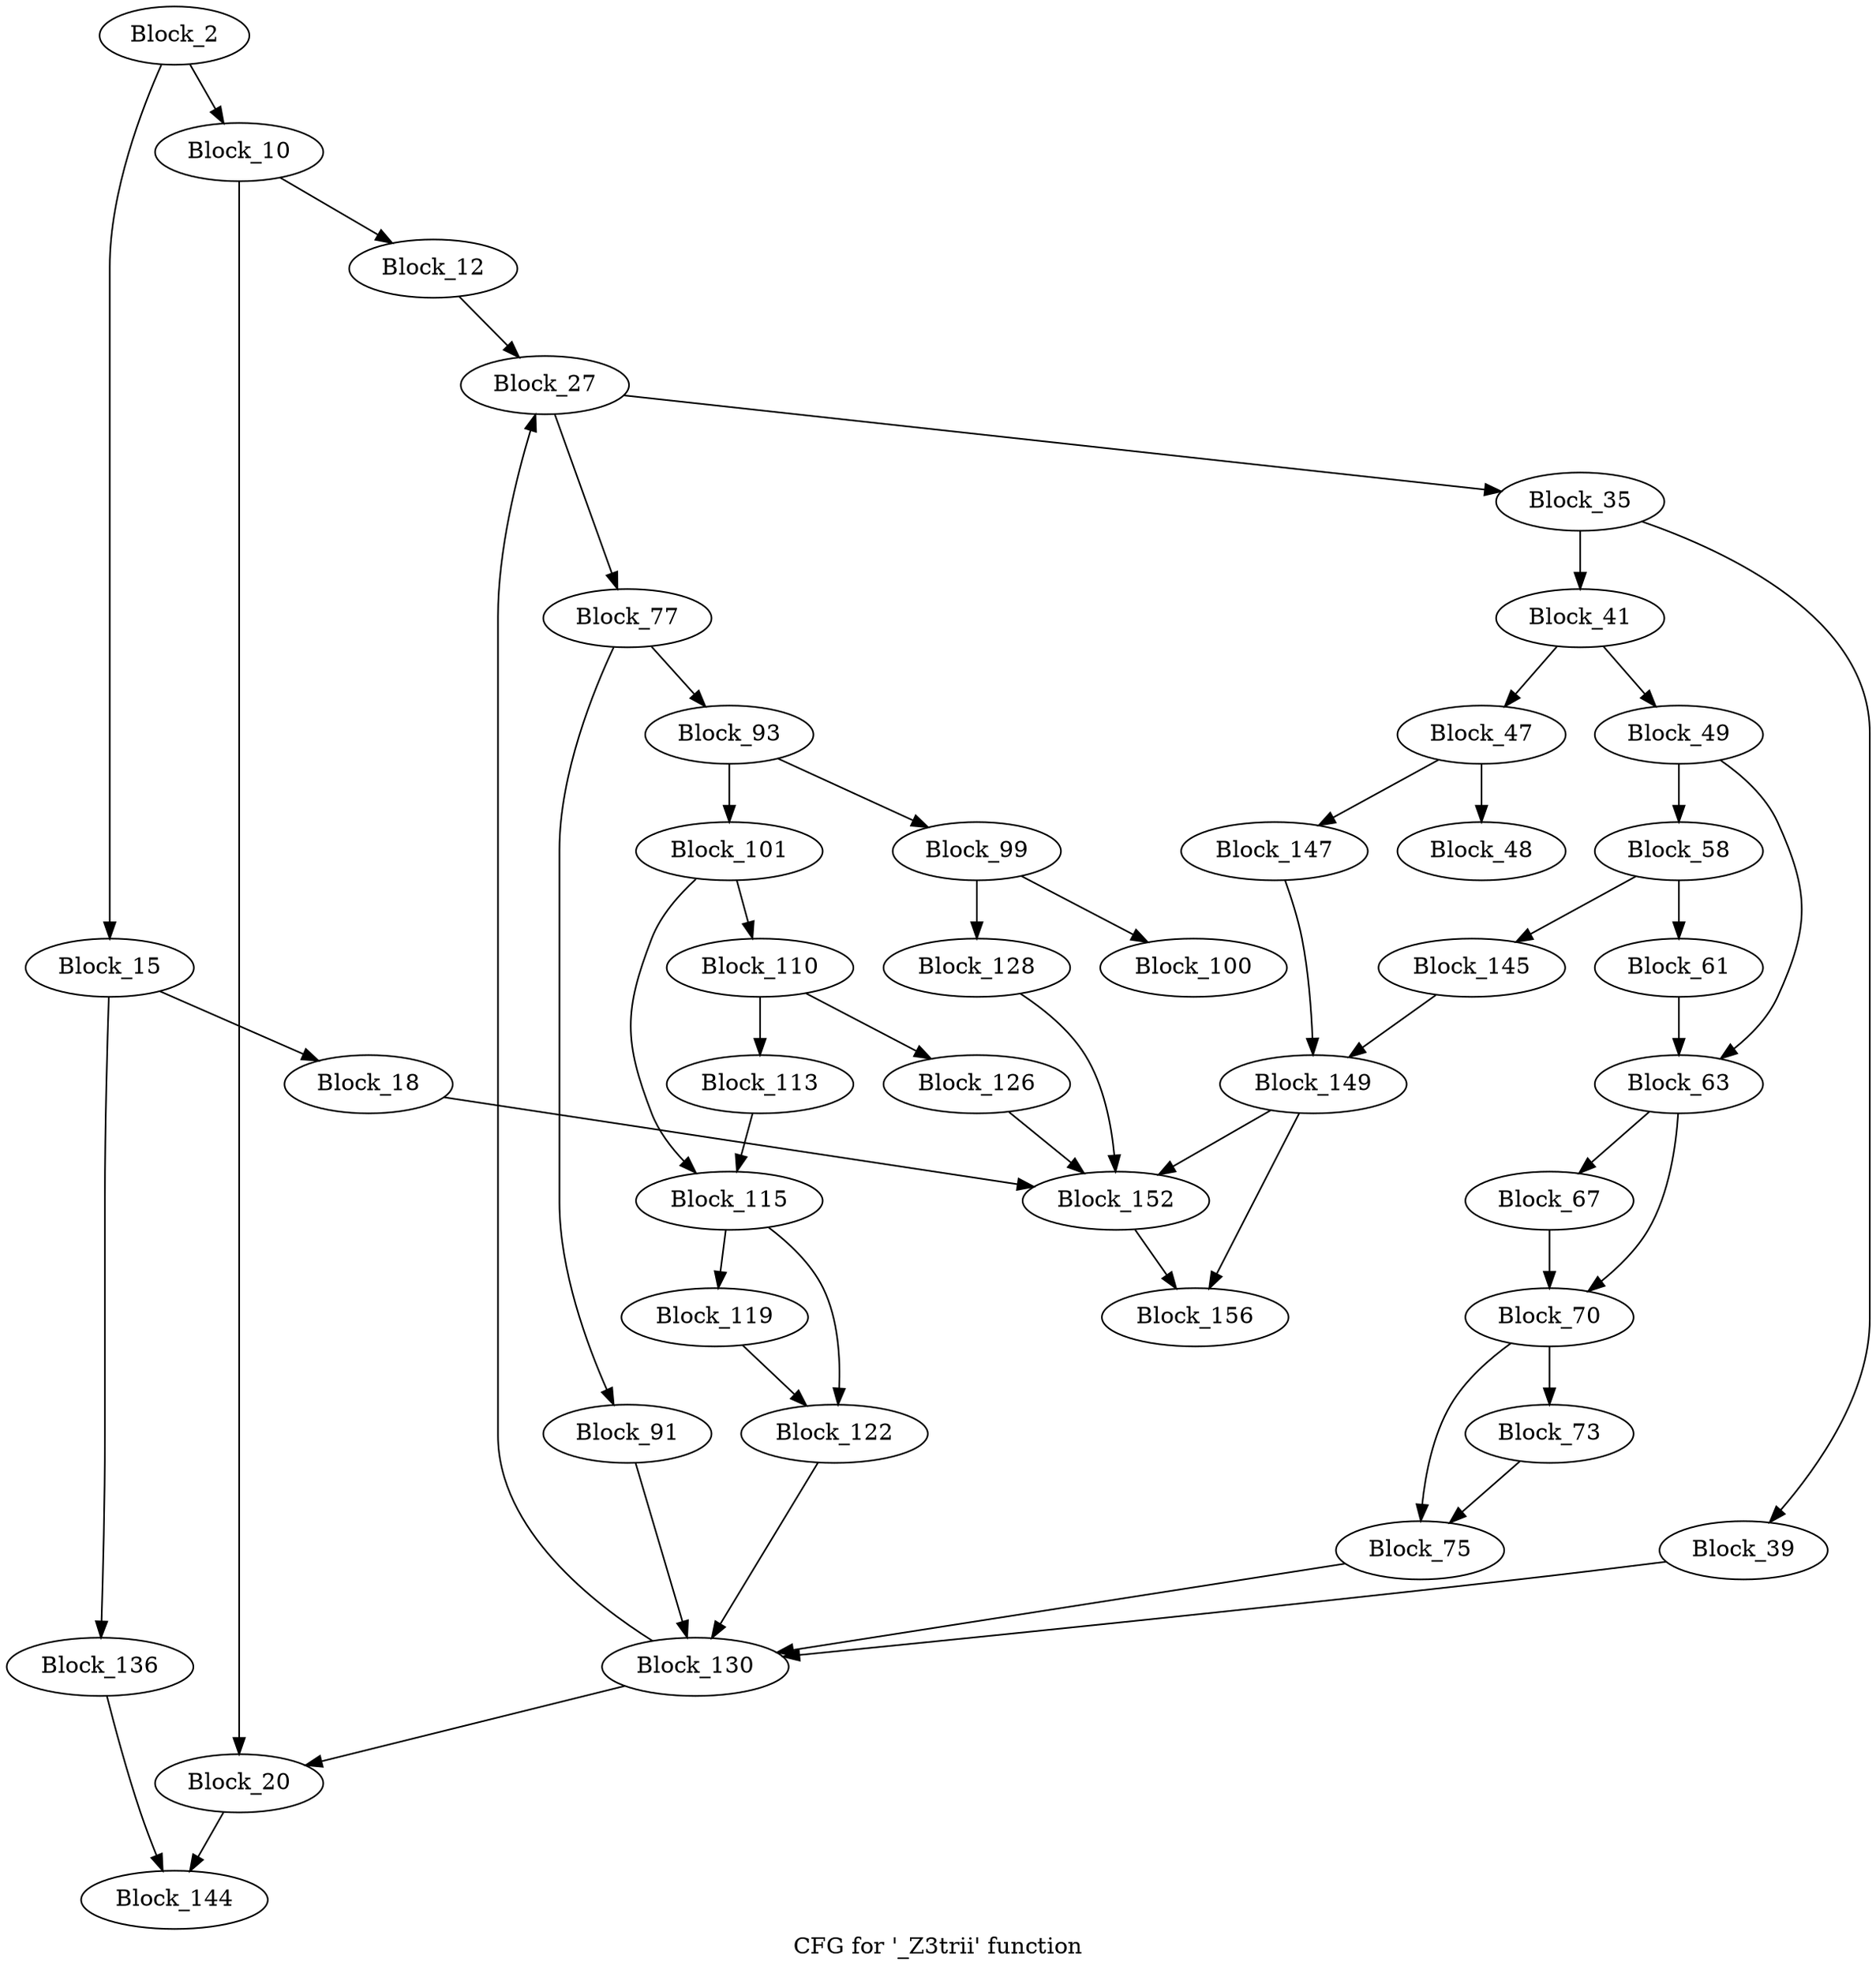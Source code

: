 digraph "CFG for '_Z3trii' function" {
	label="CFG for '_Z3trii' function";

	block_2 [label="Block_2"];
	block_2:s0 -> block_15;
	block_2:s1 -> block_10;
	block_10 [label="Block_10"];
	block_10:s0 -> block_20;
	block_10:s1 -> block_12;
	block_12 [label="Block_12"];
	block_12 -> block_27;
	block_15 [label="Block_15"];
	block_15 -> block_136;
	block_15 -> block_18;
	block_18 [label="Block_18"];
	block_18 -> block_152;
	block_20 [label="Block_20"];
	block_20 -> block_144;
	block_27 [label="Block_27"];
	block_27:s0 -> block_35;
	block_27:s1 -> block_77;
	block_35 [label="Block_35"];
	block_35:s0 -> block_41;
	block_35:s1 -> block_39;
	block_39 [label="Block_39"];
	block_39 -> block_130;
	block_41 [label="Block_41"];
	block_41:s0 -> block_47;
	block_41:s1 -> block_49;
	block_47 [label="Block_47"];
	block_47 -> block_48;
	block_47 -> block_147;
	block_48 [label="Block_48"];
	block_49 [label="Block_49"];
	block_49:s0 -> block_63;
	block_49:s1 -> block_58;
	block_58 [label="Block_58"];
	block_58 -> block_61;
	block_58 -> block_145;
	block_61 [label="Block_61"];
	block_61 -> block_63;
	block_63 [label="Block_63"];
	block_63:s0 -> block_67;
	block_63:s1 -> block_70;
	block_67 [label="Block_67"];
	block_67 -> block_70;
	block_70 [label="Block_70"];
	block_70:s0 -> block_75;
	block_70:s1 -> block_73;
	block_73 [label="Block_73"];
	block_73 -> block_75;
	block_75 [label="Block_75"];
	block_75 -> block_130;
	block_77 [label="Block_77"];
	block_77:s0 -> block_93;
	block_77:s1 -> block_91;
	block_91 [label="Block_91"];
	block_91 -> block_130;
	block_93 [label="Block_93"];
	block_93:s0 -> block_99;
	block_93:s1 -> block_101;
	block_99 [label="Block_99"];
	block_99 -> block_100;
	block_99 -> block_128;
	block_100 [label="Block_100"];
	block_101 [label="Block_101"];
	block_101:s0 -> block_115;
	block_101:s1 -> block_110;
	block_110 [label="Block_110"];
	block_110 -> block_113;
	block_110 -> block_126;
	block_113 [label="Block_113"];
	block_113 -> block_115;
	block_115 [label="Block_115"];
	block_115:s0 -> block_119;
	block_115:s1 -> block_122;
	block_119 [label="Block_119"];
	block_119 -> block_122;
	block_122 [label="Block_122"];
	block_122 -> block_130;
	block_126 [label="Block_126"];
	block_126 -> block_152;
	block_128 [label="Block_128"];
	block_128 -> block_152;
	block_130 [label="Block_130"];
	block_130:s0 -> block_20;
	block_130:s1 -> block_27;
	block_136 [label="Block_136"];
	block_136 -> block_144;
	block_144 [label="Block_144"];
	block_145 [label="Block_145"];
	block_145 -> block_149;
	block_147 [label="Block_147"];
	block_147 -> block_149;
	block_149 [label="Block_149"];
	block_149:s0 -> block_156;
	block_149:s1 -> block_152;
	block_152 [label="Block_152"];
	block_152 -> block_156;
	block_156 [label="Block_156"];
}
